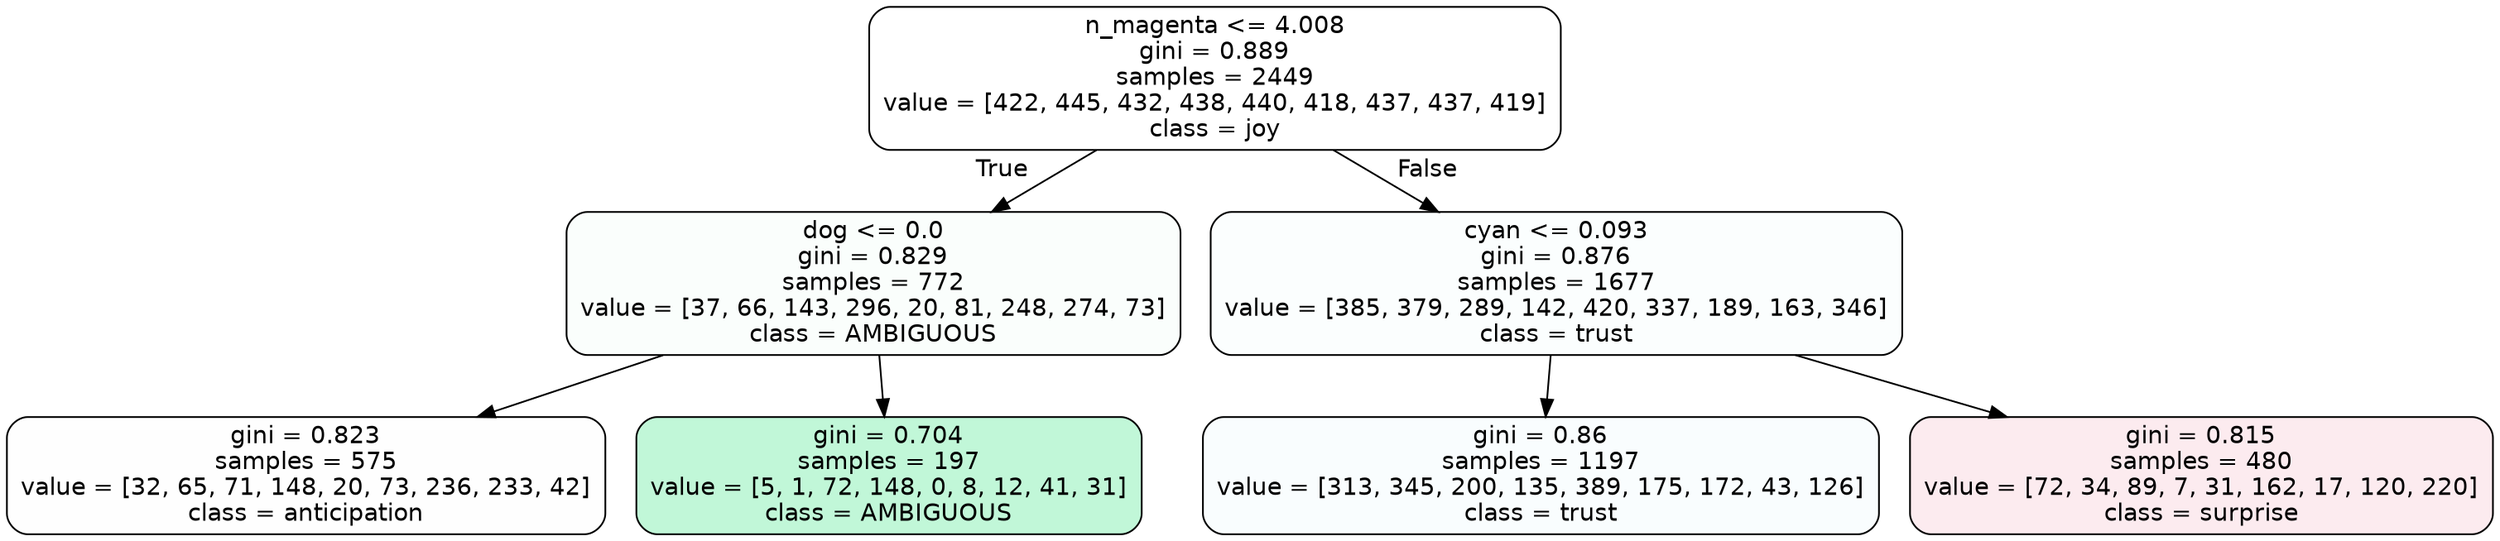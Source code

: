digraph Tree {
node [shape=box, style="filled, rounded", color="black", fontname=helvetica] ;
edge [fontname=helvetica] ;
0 [label="n_magenta <= 4.008\ngini = 0.889\nsamples = 2449\nvalue = [422, 445, 432, 438, 440, 418, 437, 437, 419]\nclass = joy", fillcolor="#d7e53900"] ;
1 [label="dog <= 0.0\ngini = 0.829\nsamples = 772\nvalue = [37, 66, 143, 296, 20, 81, 248, 274, 73]\nclass = AMBIGUOUS", fillcolor="#39e58106"] ;
0 -> 1 [labeldistance=2.5, labelangle=45, headlabel="True"] ;
2 [label="gini = 0.823\nsamples = 575\nvalue = [32, 65, 71, 148, 20, 73, 236, 233, 42]\nclass = anticipation", fillcolor="#8139e501"] ;
1 -> 2 ;
3 [label="gini = 0.704\nsamples = 197\nvalue = [5, 1, 72, 148, 0, 8, 12, 41, 31]\nclass = AMBIGUOUS", fillcolor="#39e5814f"] ;
1 -> 3 ;
4 [label="cyan <= 0.093\ngini = 0.876\nsamples = 1677\nvalue = [385, 379, 289, 142, 420, 337, 189, 163, 346]\nclass = trust", fillcolor="#39d7e504"] ;
0 -> 4 [labeldistance=2.5, labelangle=-45, headlabel="False"] ;
5 [label="gini = 0.86\nsamples = 1197\nvalue = [313, 345, 200, 135, 389, 175, 172, 43, 126]\nclass = trust", fillcolor="#39d7e507"] ;
4 -> 5 ;
6 [label="gini = 0.815\nsamples = 480\nvalue = [72, 34, 89, 7, 31, 162, 17, 120, 220]\nclass = surprise", fillcolor="#e5396419"] ;
4 -> 6 ;
}